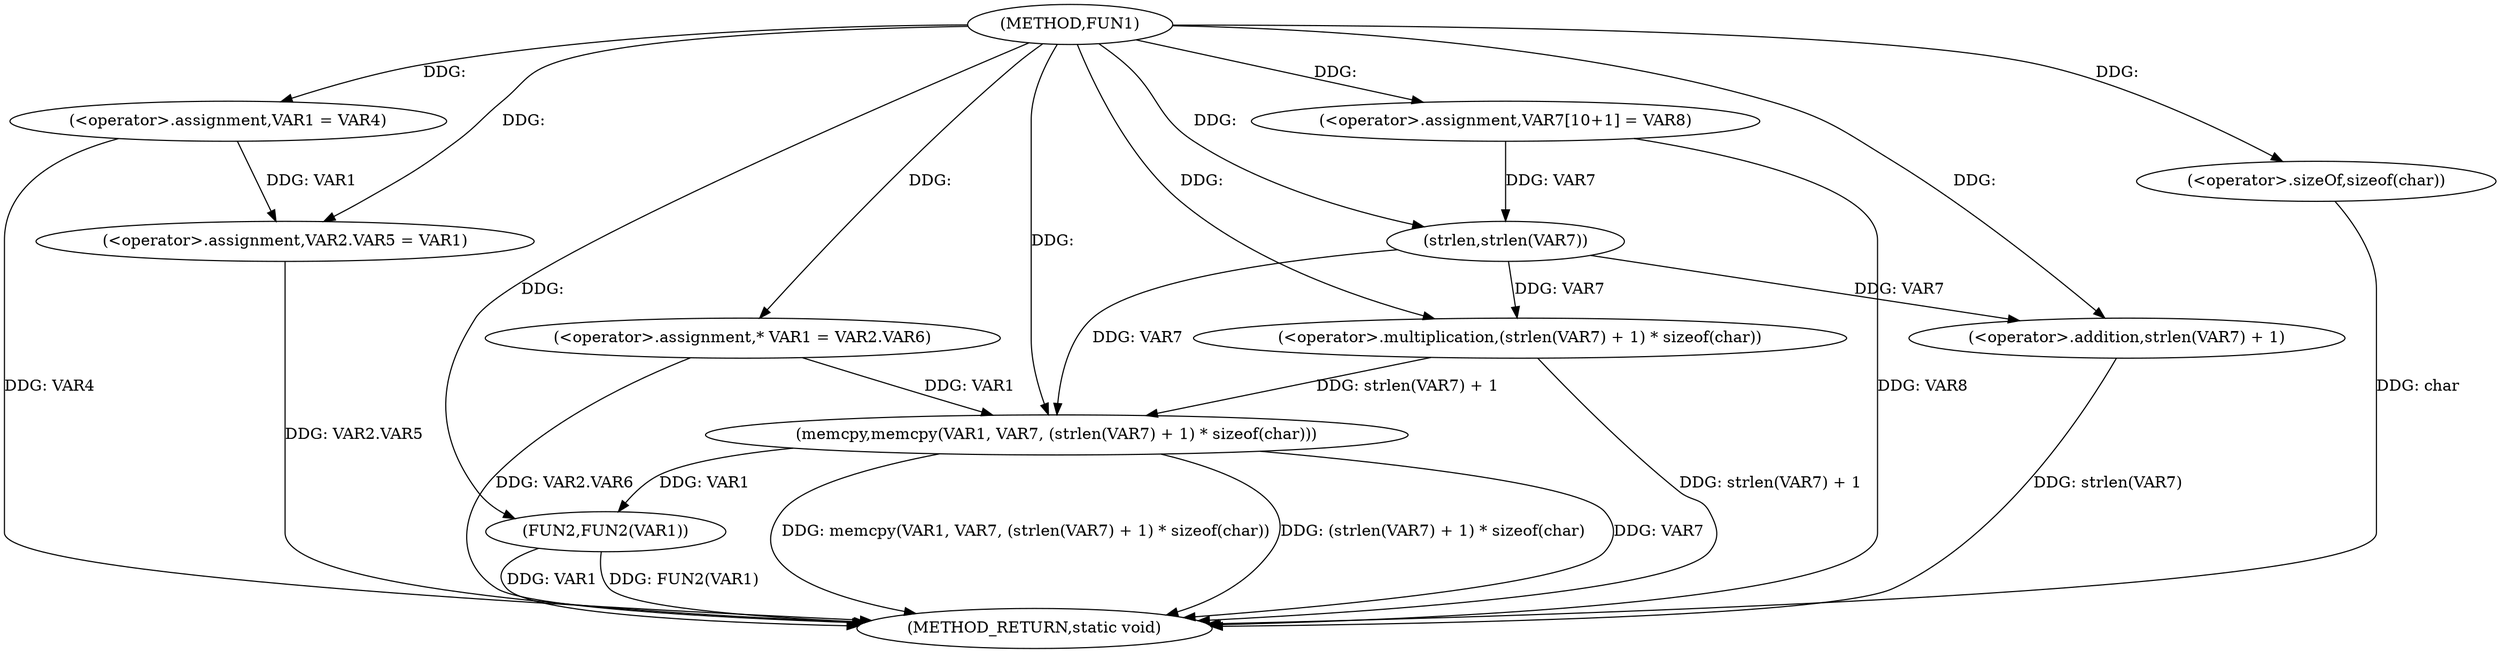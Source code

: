 digraph FUN1 {  
"1000100" [label = "(METHOD,FUN1)" ]
"1000138" [label = "(METHOD_RETURN,static void)" ]
"1000106" [label = "(<operator>.assignment,VAR1 = VAR4)" ]
"1000109" [label = "(<operator>.assignment,VAR2.VAR5 = VAR1)" ]
"1000116" [label = "(<operator>.assignment,* VAR1 = VAR2.VAR6)" ]
"1000123" [label = "(<operator>.assignment,VAR7[10+1] = VAR8)" ]
"1000126" [label = "(memcpy,memcpy(VAR1, VAR7, (strlen(VAR7) + 1) * sizeof(char)))" ]
"1000129" [label = "(<operator>.multiplication,(strlen(VAR7) + 1) * sizeof(char))" ]
"1000130" [label = "(<operator>.addition,strlen(VAR7) + 1)" ]
"1000131" [label = "(strlen,strlen(VAR7))" ]
"1000134" [label = "(<operator>.sizeOf,sizeof(char))" ]
"1000136" [label = "(FUN2,FUN2(VAR1))" ]
  "1000123" -> "1000138"  [ label = "DDG: VAR8"] 
  "1000106" -> "1000138"  [ label = "DDG: VAR4"] 
  "1000116" -> "1000138"  [ label = "DDG: VAR2.VAR6"] 
  "1000136" -> "1000138"  [ label = "DDG: FUN2(VAR1)"] 
  "1000126" -> "1000138"  [ label = "DDG: VAR7"] 
  "1000130" -> "1000138"  [ label = "DDG: strlen(VAR7)"] 
  "1000129" -> "1000138"  [ label = "DDG: strlen(VAR7) + 1"] 
  "1000126" -> "1000138"  [ label = "DDG: memcpy(VAR1, VAR7, (strlen(VAR7) + 1) * sizeof(char))"] 
  "1000126" -> "1000138"  [ label = "DDG: (strlen(VAR7) + 1) * sizeof(char)"] 
  "1000134" -> "1000138"  [ label = "DDG: char"] 
  "1000109" -> "1000138"  [ label = "DDG: VAR2.VAR5"] 
  "1000136" -> "1000138"  [ label = "DDG: VAR1"] 
  "1000100" -> "1000106"  [ label = "DDG: "] 
  "1000106" -> "1000109"  [ label = "DDG: VAR1"] 
  "1000100" -> "1000109"  [ label = "DDG: "] 
  "1000100" -> "1000116"  [ label = "DDG: "] 
  "1000100" -> "1000123"  [ label = "DDG: "] 
  "1000116" -> "1000126"  [ label = "DDG: VAR1"] 
  "1000100" -> "1000126"  [ label = "DDG: "] 
  "1000131" -> "1000126"  [ label = "DDG: VAR7"] 
  "1000129" -> "1000126"  [ label = "DDG: strlen(VAR7) + 1"] 
  "1000131" -> "1000129"  [ label = "DDG: VAR7"] 
  "1000100" -> "1000129"  [ label = "DDG: "] 
  "1000131" -> "1000130"  [ label = "DDG: VAR7"] 
  "1000123" -> "1000131"  [ label = "DDG: VAR7"] 
  "1000100" -> "1000131"  [ label = "DDG: "] 
  "1000100" -> "1000130"  [ label = "DDG: "] 
  "1000100" -> "1000134"  [ label = "DDG: "] 
  "1000126" -> "1000136"  [ label = "DDG: VAR1"] 
  "1000100" -> "1000136"  [ label = "DDG: "] 
}
